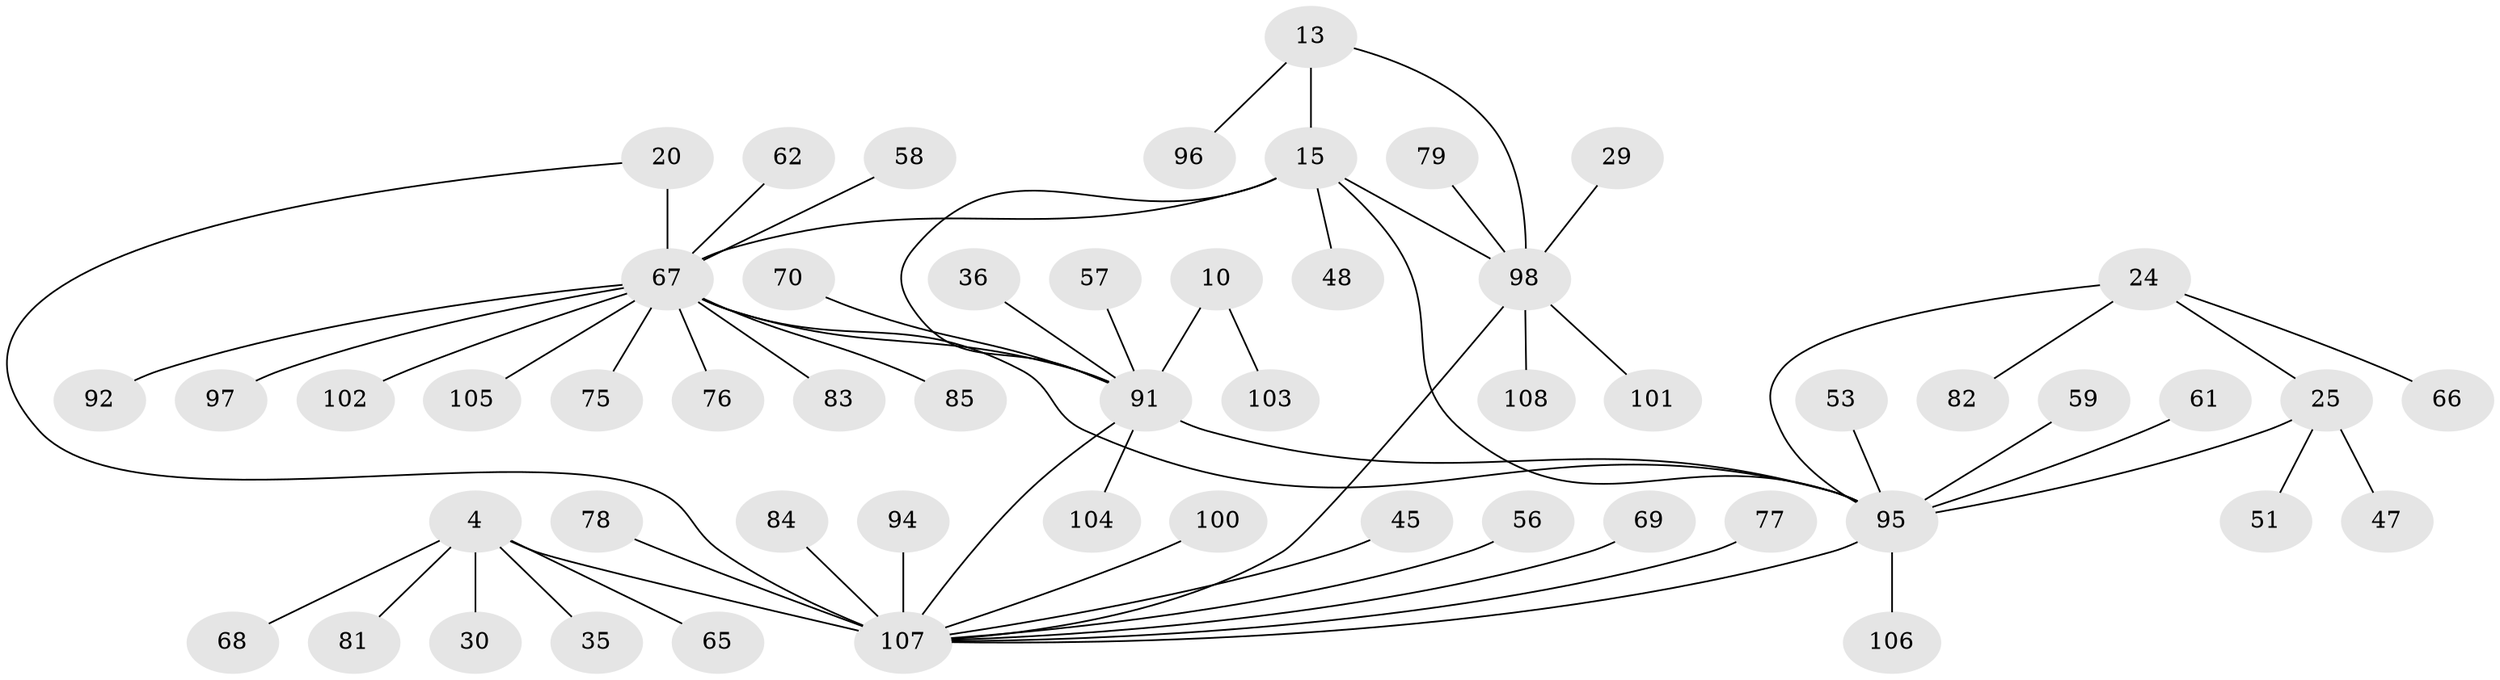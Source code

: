// original degree distribution, {6: 0.018518518518518517, 14: 0.009259259259259259, 8: 0.037037037037037035, 7: 0.037037037037037035, 9: 0.018518518518518517, 5: 0.06481481481481481, 4: 0.046296296296296294, 11: 0.009259259259259259, 16: 0.009259259259259259, 10: 0.009259259259259259, 1: 0.5833333333333334, 2: 0.12962962962962962, 3: 0.027777777777777776}
// Generated by graph-tools (version 1.1) at 2025/54/03/09/25 04:54:06]
// undirected, 54 vertices, 61 edges
graph export_dot {
graph [start="1"]
  node [color=gray90,style=filled];
  4 [super="+1"];
  10 [super="+7"];
  13 [super="+12"];
  15 [super="+14"];
  20 [super="+17"];
  24;
  25 [super="+21"];
  29;
  30;
  35;
  36;
  45;
  47;
  48;
  51;
  53;
  56;
  57;
  58;
  59;
  61;
  62;
  65;
  66;
  67 [super="+32+41+46+55+19+44"];
  68;
  69 [super="+39"];
  70;
  75;
  76;
  77;
  78 [super="+73"];
  79;
  81;
  82 [super="+80"];
  83;
  84;
  85;
  91 [super="+71+6+9"];
  92 [super="+89"];
  94 [super="+93"];
  95 [super="+74+23"];
  96 [super="+72"];
  97 [super="+87"];
  98 [super="+11+28"];
  100;
  101 [super="+99"];
  102;
  103 [super="+86"];
  104;
  105;
  106 [super="+54"];
  107 [super="+43+64"];
  108;
  4 -- 35;
  4 -- 68;
  4 -- 81;
  4 -- 65;
  4 -- 30;
  4 -- 107 [weight=6];
  10 -- 91 [weight=6];
  10 -- 103;
  13 -- 15 [weight=4];
  13 -- 96;
  13 -- 98 [weight=2];
  15 -- 48;
  15 -- 91 [weight=2];
  15 -- 95;
  15 -- 67;
  15 -- 98 [weight=2];
  20 -- 67 [weight=6];
  20 -- 107;
  24 -- 25 [weight=2];
  24 -- 66;
  24 -- 82;
  24 -- 95 [weight=2];
  25 -- 47;
  25 -- 51;
  25 -- 95 [weight=4];
  29 -- 98;
  36 -- 91;
  45 -- 107;
  53 -- 95;
  56 -- 107;
  57 -- 91;
  58 -- 67;
  59 -- 95;
  61 -- 95;
  62 -- 67;
  67 -- 105;
  67 -- 75;
  67 -- 83;
  67 -- 85;
  67 -- 92;
  67 -- 95;
  67 -- 97;
  67 -- 102;
  67 -- 76;
  67 -- 91 [weight=2];
  69 -- 107;
  70 -- 91;
  77 -- 107;
  78 -- 107;
  79 -- 98;
  84 -- 107;
  91 -- 104;
  91 -- 95 [weight=3];
  91 -- 107;
  94 -- 107;
  95 -- 106;
  95 -- 107 [weight=2];
  98 -- 101;
  98 -- 108;
  98 -- 107;
  100 -- 107;
}
